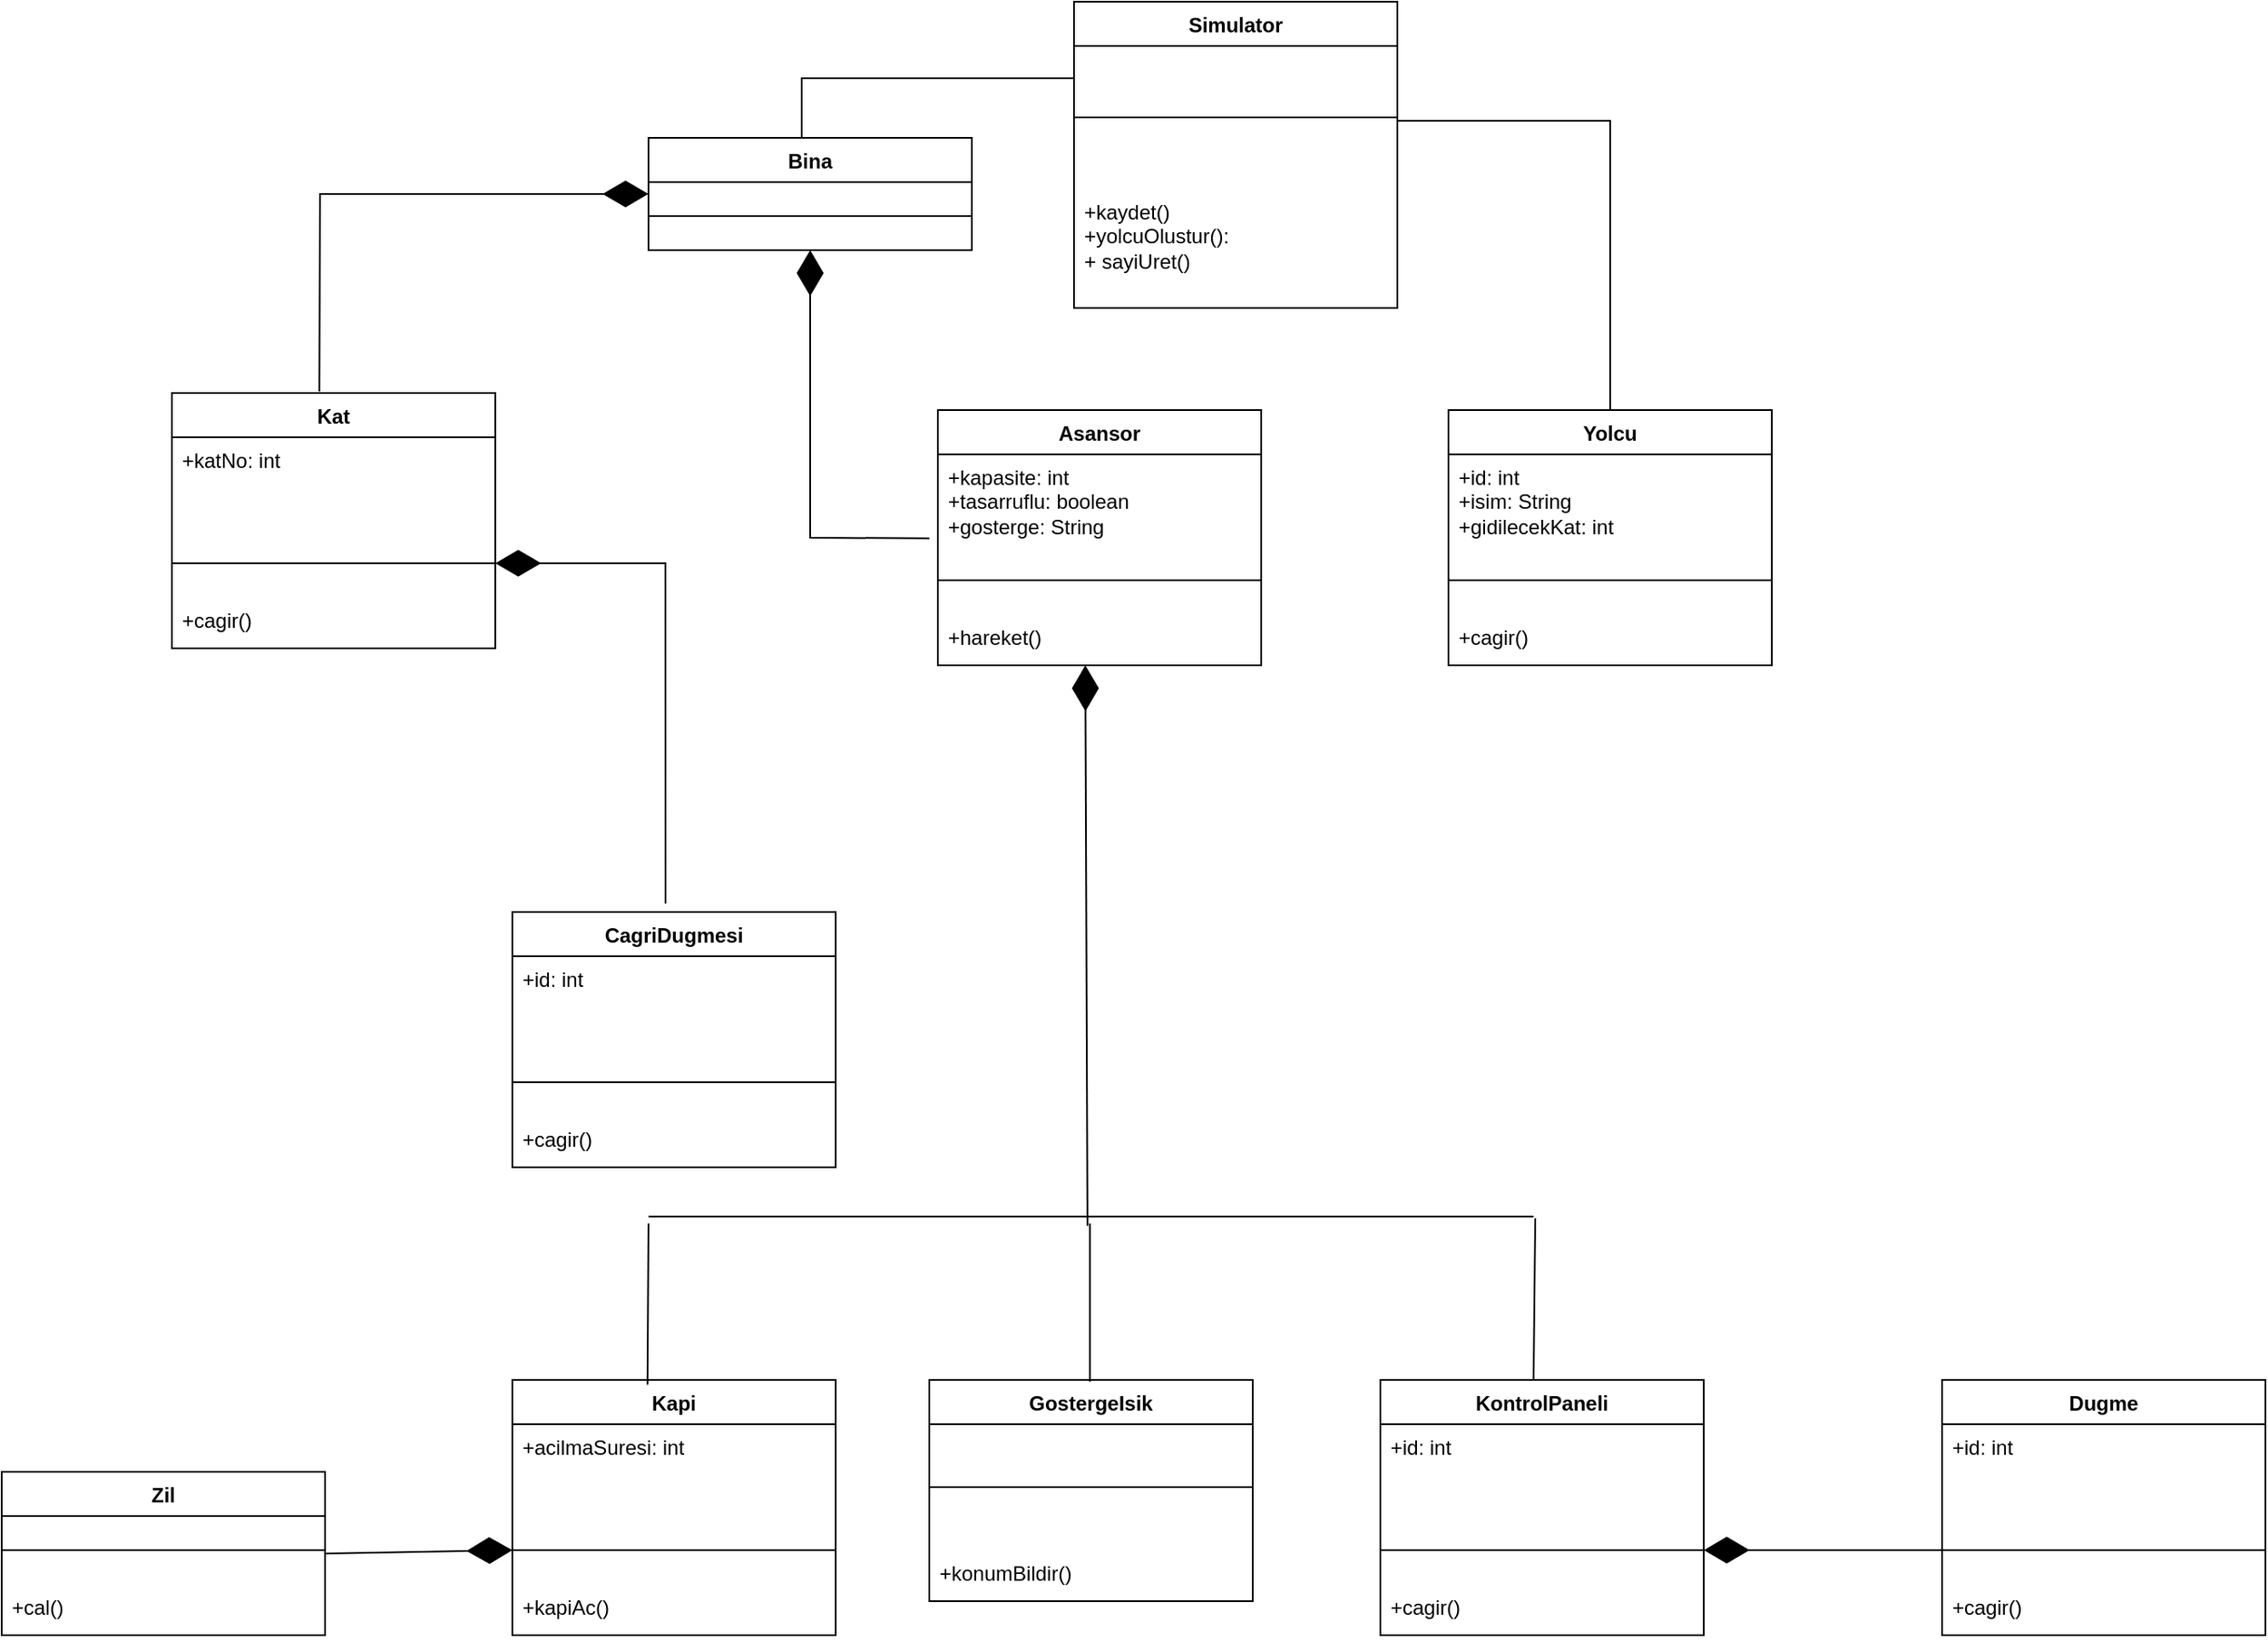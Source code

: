 <mxfile version="22.1.11" type="device">
  <diagram name="Sayfa -1" id="d7ZLVbs4wXVIBJlsOIpx">
    <mxGraphModel dx="2294" dy="780" grid="1" gridSize="10" guides="1" tooltips="1" connect="1" arrows="1" fold="1" page="1" pageScale="1" pageWidth="827" pageHeight="1169" math="0" shadow="0">
      <root>
        <mxCell id="0" />
        <mxCell id="1" parent="0" />
        <mxCell id="Z9O2fxxBsBre1a-Hpu4v-1" value="Simulator" style="swimlane;fontStyle=1;align=center;verticalAlign=top;childLayout=stackLayout;horizontal=1;startSize=26;horizontalStack=0;resizeParent=1;resizeParentMax=0;resizeLast=0;collapsible=1;marginBottom=0;whiteSpace=wrap;html=1;" vertex="1" parent="1">
          <mxGeometry x="340" y="50" width="190" height="180" as="geometry" />
        </mxCell>
        <mxCell id="Z9O2fxxBsBre1a-Hpu4v-3" value="" style="line;strokeWidth=1;fillColor=none;align=left;verticalAlign=middle;spacingTop=-1;spacingLeft=3;spacingRight=3;rotatable=0;labelPosition=right;points=[];portConstraint=eastwest;strokeColor=inherit;" vertex="1" parent="Z9O2fxxBsBre1a-Hpu4v-1">
          <mxGeometry y="26" width="190" height="84" as="geometry" />
        </mxCell>
        <mxCell id="Z9O2fxxBsBre1a-Hpu4v-4" value="+kaydet()&lt;br&gt;+yolcuOlustur():&lt;br&gt;+ sayiUret()" style="text;strokeColor=none;fillColor=none;align=left;verticalAlign=top;spacingLeft=4;spacingRight=4;overflow=hidden;rotatable=0;points=[[0,0.5],[1,0.5]];portConstraint=eastwest;whiteSpace=wrap;html=1;" vertex="1" parent="Z9O2fxxBsBre1a-Hpu4v-1">
          <mxGeometry y="110" width="190" height="70" as="geometry" />
        </mxCell>
        <mxCell id="Z9O2fxxBsBre1a-Hpu4v-5" value="Asansor" style="swimlane;fontStyle=1;align=center;verticalAlign=top;childLayout=stackLayout;horizontal=1;startSize=26;horizontalStack=0;resizeParent=1;resizeParentMax=0;resizeLast=0;collapsible=1;marginBottom=0;whiteSpace=wrap;html=1;" vertex="1" parent="1">
          <mxGeometry x="260" y="290" width="190" height="150" as="geometry" />
        </mxCell>
        <mxCell id="Z9O2fxxBsBre1a-Hpu4v-8" value="+kapasite: int&lt;br&gt;+tasarruflu: boolean&lt;br&gt;+gosterge: String" style="text;strokeColor=none;fillColor=none;align=left;verticalAlign=top;spacingLeft=4;spacingRight=4;overflow=hidden;rotatable=0;points=[[0,0.5],[1,0.5]];portConstraint=eastwest;whiteSpace=wrap;html=1;" vertex="1" parent="Z9O2fxxBsBre1a-Hpu4v-5">
          <mxGeometry y="26" width="190" height="54" as="geometry" />
        </mxCell>
        <mxCell id="Z9O2fxxBsBre1a-Hpu4v-6" value="" style="line;strokeWidth=1;fillColor=none;align=left;verticalAlign=middle;spacingTop=-1;spacingLeft=3;spacingRight=3;rotatable=0;labelPosition=right;points=[];portConstraint=eastwest;strokeColor=inherit;" vertex="1" parent="Z9O2fxxBsBre1a-Hpu4v-5">
          <mxGeometry y="80" width="190" height="40" as="geometry" />
        </mxCell>
        <mxCell id="Z9O2fxxBsBre1a-Hpu4v-7" value="+hareket()" style="text;strokeColor=none;fillColor=none;align=left;verticalAlign=top;spacingLeft=4;spacingRight=4;overflow=hidden;rotatable=0;points=[[0,0.5],[1,0.5]];portConstraint=eastwest;whiteSpace=wrap;html=1;" vertex="1" parent="Z9O2fxxBsBre1a-Hpu4v-5">
          <mxGeometry y="120" width="190" height="30" as="geometry" />
        </mxCell>
        <mxCell id="Z9O2fxxBsBre1a-Hpu4v-9" value="Yolcu" style="swimlane;fontStyle=1;align=center;verticalAlign=top;childLayout=stackLayout;horizontal=1;startSize=26;horizontalStack=0;resizeParent=1;resizeParentMax=0;resizeLast=0;collapsible=1;marginBottom=0;whiteSpace=wrap;html=1;" vertex="1" parent="1">
          <mxGeometry x="560" y="290" width="190" height="150" as="geometry" />
        </mxCell>
        <mxCell id="Z9O2fxxBsBre1a-Hpu4v-10" value="+id: int&lt;br&gt;+isim: String&lt;br&gt;+gidilecekKat: int" style="text;strokeColor=none;fillColor=none;align=left;verticalAlign=top;spacingLeft=4;spacingRight=4;overflow=hidden;rotatable=0;points=[[0,0.5],[1,0.5]];portConstraint=eastwest;whiteSpace=wrap;html=1;" vertex="1" parent="Z9O2fxxBsBre1a-Hpu4v-9">
          <mxGeometry y="26" width="190" height="54" as="geometry" />
        </mxCell>
        <mxCell id="Z9O2fxxBsBre1a-Hpu4v-11" value="" style="line;strokeWidth=1;fillColor=none;align=left;verticalAlign=middle;spacingTop=-1;spacingLeft=3;spacingRight=3;rotatable=0;labelPosition=right;points=[];portConstraint=eastwest;strokeColor=inherit;" vertex="1" parent="Z9O2fxxBsBre1a-Hpu4v-9">
          <mxGeometry y="80" width="190" height="40" as="geometry" />
        </mxCell>
        <mxCell id="Z9O2fxxBsBre1a-Hpu4v-12" value="+cagir()" style="text;strokeColor=none;fillColor=none;align=left;verticalAlign=top;spacingLeft=4;spacingRight=4;overflow=hidden;rotatable=0;points=[[0,0.5],[1,0.5]];portConstraint=eastwest;whiteSpace=wrap;html=1;" vertex="1" parent="Z9O2fxxBsBre1a-Hpu4v-9">
          <mxGeometry y="120" width="190" height="30" as="geometry" />
        </mxCell>
        <mxCell id="Z9O2fxxBsBre1a-Hpu4v-13" value="Bina" style="swimlane;fontStyle=1;align=center;verticalAlign=top;childLayout=stackLayout;horizontal=1;startSize=26;horizontalStack=0;resizeParent=1;resizeParentMax=0;resizeLast=0;collapsible=1;marginBottom=0;whiteSpace=wrap;html=1;" vertex="1" parent="1">
          <mxGeometry x="90" y="130" width="190" height="66" as="geometry" />
        </mxCell>
        <mxCell id="Z9O2fxxBsBre1a-Hpu4v-15" value="" style="line;strokeWidth=1;fillColor=none;align=left;verticalAlign=middle;spacingTop=-1;spacingLeft=3;spacingRight=3;rotatable=0;labelPosition=right;points=[];portConstraint=eastwest;strokeColor=inherit;" vertex="1" parent="Z9O2fxxBsBre1a-Hpu4v-13">
          <mxGeometry y="26" width="190" height="40" as="geometry" />
        </mxCell>
        <mxCell id="Z9O2fxxBsBre1a-Hpu4v-17" value="Kat" style="swimlane;fontStyle=1;align=center;verticalAlign=top;childLayout=stackLayout;horizontal=1;startSize=26;horizontalStack=0;resizeParent=1;resizeParentMax=0;resizeLast=0;collapsible=1;marginBottom=0;whiteSpace=wrap;html=1;" vertex="1" parent="1">
          <mxGeometry x="-190" y="280" width="190" height="150" as="geometry" />
        </mxCell>
        <mxCell id="Z9O2fxxBsBre1a-Hpu4v-18" value="+katNo: int" style="text;strokeColor=none;fillColor=none;align=left;verticalAlign=top;spacingLeft=4;spacingRight=4;overflow=hidden;rotatable=0;points=[[0,0.5],[1,0.5]];portConstraint=eastwest;whiteSpace=wrap;html=1;" vertex="1" parent="Z9O2fxxBsBre1a-Hpu4v-17">
          <mxGeometry y="26" width="190" height="54" as="geometry" />
        </mxCell>
        <mxCell id="Z9O2fxxBsBre1a-Hpu4v-19" value="" style="line;strokeWidth=1;fillColor=none;align=left;verticalAlign=middle;spacingTop=-1;spacingLeft=3;spacingRight=3;rotatable=0;labelPosition=right;points=[];portConstraint=eastwest;strokeColor=inherit;" vertex="1" parent="Z9O2fxxBsBre1a-Hpu4v-17">
          <mxGeometry y="80" width="190" height="40" as="geometry" />
        </mxCell>
        <mxCell id="Z9O2fxxBsBre1a-Hpu4v-20" value="+cagir()" style="text;strokeColor=none;fillColor=none;align=left;verticalAlign=top;spacingLeft=4;spacingRight=4;overflow=hidden;rotatable=0;points=[[0,0.5],[1,0.5]];portConstraint=eastwest;whiteSpace=wrap;html=1;" vertex="1" parent="Z9O2fxxBsBre1a-Hpu4v-17">
          <mxGeometry y="120" width="190" height="30" as="geometry" />
        </mxCell>
        <mxCell id="Z9O2fxxBsBre1a-Hpu4v-21" value="" style="endArrow=diamondThin;endFill=1;endSize=24;html=1;rounded=0;exitX=0.456;exitY=-0.006;exitDx=0;exitDy=0;exitPerimeter=0;entryX=0;entryY=0.5;entryDx=0;entryDy=0;" edge="1" parent="1" source="Z9O2fxxBsBre1a-Hpu4v-17" target="Z9O2fxxBsBre1a-Hpu4v-13">
          <mxGeometry width="160" relative="1" as="geometry">
            <mxPoint x="-100" y="270" as="sourcePoint" />
            <mxPoint x="60" y="270" as="targetPoint" />
            <Array as="points">
              <mxPoint x="-103" y="163" />
            </Array>
          </mxGeometry>
        </mxCell>
        <mxCell id="Z9O2fxxBsBre1a-Hpu4v-22" value="" style="endArrow=none;html=1;rounded=0;entryX=0;entryY=0.25;entryDx=0;entryDy=0;" edge="1" parent="1" target="Z9O2fxxBsBre1a-Hpu4v-1">
          <mxGeometry width="50" height="50" relative="1" as="geometry">
            <mxPoint x="180" y="130" as="sourcePoint" />
            <mxPoint x="230" y="80" as="targetPoint" />
            <Array as="points">
              <mxPoint x="180" y="95" />
            </Array>
          </mxGeometry>
        </mxCell>
        <mxCell id="Z9O2fxxBsBre1a-Hpu4v-24" value="" style="endArrow=none;html=1;rounded=0;entryX=0.5;entryY=0;entryDx=0;entryDy=0;" edge="1" parent="1" target="Z9O2fxxBsBre1a-Hpu4v-9">
          <mxGeometry width="50" height="50" relative="1" as="geometry">
            <mxPoint x="530" y="120" as="sourcePoint" />
            <mxPoint x="630" y="70" as="targetPoint" />
            <Array as="points">
              <mxPoint x="655" y="120" />
            </Array>
          </mxGeometry>
        </mxCell>
        <mxCell id="Z9O2fxxBsBre1a-Hpu4v-25" value="" style="endArrow=diamondThin;endFill=1;endSize=24;html=1;rounded=0;entryX=0.5;entryY=1;entryDx=0;entryDy=0;exitX=-0.026;exitY=0.915;exitDx=0;exitDy=0;exitPerimeter=0;" edge="1" parent="1" source="Z9O2fxxBsBre1a-Hpu4v-8" target="Z9O2fxxBsBre1a-Hpu4v-13">
          <mxGeometry width="160" relative="1" as="geometry">
            <mxPoint x="60" y="356" as="sourcePoint" />
            <mxPoint x="253" y="240" as="targetPoint" />
            <Array as="points">
              <mxPoint x="185" y="365" />
            </Array>
          </mxGeometry>
        </mxCell>
        <mxCell id="Z9O2fxxBsBre1a-Hpu4v-26" value="CagriDugmesi" style="swimlane;fontStyle=1;align=center;verticalAlign=top;childLayout=stackLayout;horizontal=1;startSize=26;horizontalStack=0;resizeParent=1;resizeParentMax=0;resizeLast=0;collapsible=1;marginBottom=0;whiteSpace=wrap;html=1;" vertex="1" parent="1">
          <mxGeometry x="10" y="585" width="190" height="150" as="geometry" />
        </mxCell>
        <mxCell id="Z9O2fxxBsBre1a-Hpu4v-27" value="+id: int&lt;br&gt;" style="text;strokeColor=none;fillColor=none;align=left;verticalAlign=top;spacingLeft=4;spacingRight=4;overflow=hidden;rotatable=0;points=[[0,0.5],[1,0.5]];portConstraint=eastwest;whiteSpace=wrap;html=1;" vertex="1" parent="Z9O2fxxBsBre1a-Hpu4v-26">
          <mxGeometry y="26" width="190" height="54" as="geometry" />
        </mxCell>
        <mxCell id="Z9O2fxxBsBre1a-Hpu4v-28" value="" style="line;strokeWidth=1;fillColor=none;align=left;verticalAlign=middle;spacingTop=-1;spacingLeft=3;spacingRight=3;rotatable=0;labelPosition=right;points=[];portConstraint=eastwest;strokeColor=inherit;" vertex="1" parent="Z9O2fxxBsBre1a-Hpu4v-26">
          <mxGeometry y="80" width="190" height="40" as="geometry" />
        </mxCell>
        <mxCell id="Z9O2fxxBsBre1a-Hpu4v-29" value="+cagir()" style="text;strokeColor=none;fillColor=none;align=left;verticalAlign=top;spacingLeft=4;spacingRight=4;overflow=hidden;rotatable=0;points=[[0,0.5],[1,0.5]];portConstraint=eastwest;whiteSpace=wrap;html=1;" vertex="1" parent="Z9O2fxxBsBre1a-Hpu4v-26">
          <mxGeometry y="120" width="190" height="30" as="geometry" />
        </mxCell>
        <mxCell id="Z9O2fxxBsBre1a-Hpu4v-30" value="" style="endArrow=diamondThin;endFill=1;endSize=24;html=1;rounded=0;entryX=1.053;entryY=1;entryDx=0;entryDy=0;entryPerimeter=0;" edge="1" parent="1">
          <mxGeometry width="160" relative="1" as="geometry">
            <mxPoint x="100" y="580" as="sourcePoint" />
            <mxPoint x="-6.395e-14" y="380" as="targetPoint" />
            <Array as="points">
              <mxPoint x="99.93" y="380" />
            </Array>
          </mxGeometry>
        </mxCell>
        <mxCell id="Z9O2fxxBsBre1a-Hpu4v-31" value="Kapi" style="swimlane;fontStyle=1;align=center;verticalAlign=top;childLayout=stackLayout;horizontal=1;startSize=26;horizontalStack=0;resizeParent=1;resizeParentMax=0;resizeLast=0;collapsible=1;marginBottom=0;whiteSpace=wrap;html=1;" vertex="1" parent="1">
          <mxGeometry x="10" y="860" width="190" height="150" as="geometry" />
        </mxCell>
        <mxCell id="Z9O2fxxBsBre1a-Hpu4v-32" value="+acilmaSuresi: int" style="text;strokeColor=none;fillColor=none;align=left;verticalAlign=top;spacingLeft=4;spacingRight=4;overflow=hidden;rotatable=0;points=[[0,0.5],[1,0.5]];portConstraint=eastwest;whiteSpace=wrap;html=1;" vertex="1" parent="Z9O2fxxBsBre1a-Hpu4v-31">
          <mxGeometry y="26" width="190" height="54" as="geometry" />
        </mxCell>
        <mxCell id="Z9O2fxxBsBre1a-Hpu4v-33" value="" style="line;strokeWidth=1;fillColor=none;align=left;verticalAlign=middle;spacingTop=-1;spacingLeft=3;spacingRight=3;rotatable=0;labelPosition=right;points=[];portConstraint=eastwest;strokeColor=inherit;" vertex="1" parent="Z9O2fxxBsBre1a-Hpu4v-31">
          <mxGeometry y="80" width="190" height="40" as="geometry" />
        </mxCell>
        <mxCell id="Z9O2fxxBsBre1a-Hpu4v-34" value="+kapiAc()" style="text;strokeColor=none;fillColor=none;align=left;verticalAlign=top;spacingLeft=4;spacingRight=4;overflow=hidden;rotatable=0;points=[[0,0.5],[1,0.5]];portConstraint=eastwest;whiteSpace=wrap;html=1;" vertex="1" parent="Z9O2fxxBsBre1a-Hpu4v-31">
          <mxGeometry y="120" width="190" height="30" as="geometry" />
        </mxCell>
        <mxCell id="Z9O2fxxBsBre1a-Hpu4v-35" value="GostergeIsik" style="swimlane;fontStyle=1;align=center;verticalAlign=top;childLayout=stackLayout;horizontal=1;startSize=26;horizontalStack=0;resizeParent=1;resizeParentMax=0;resizeLast=0;collapsible=1;marginBottom=0;whiteSpace=wrap;html=1;" vertex="1" parent="1">
          <mxGeometry x="255" y="860" width="190" height="130" as="geometry" />
        </mxCell>
        <mxCell id="Z9O2fxxBsBre1a-Hpu4v-37" value="" style="line;strokeWidth=1;fillColor=none;align=left;verticalAlign=middle;spacingTop=-1;spacingLeft=3;spacingRight=3;rotatable=0;labelPosition=right;points=[];portConstraint=eastwest;strokeColor=inherit;" vertex="1" parent="Z9O2fxxBsBre1a-Hpu4v-35">
          <mxGeometry y="26" width="190" height="74" as="geometry" />
        </mxCell>
        <mxCell id="Z9O2fxxBsBre1a-Hpu4v-38" value="+konumBildir()" style="text;strokeColor=none;fillColor=none;align=left;verticalAlign=top;spacingLeft=4;spacingRight=4;overflow=hidden;rotatable=0;points=[[0,0.5],[1,0.5]];portConstraint=eastwest;whiteSpace=wrap;html=1;" vertex="1" parent="Z9O2fxxBsBre1a-Hpu4v-35">
          <mxGeometry y="100" width="190" height="30" as="geometry" />
        </mxCell>
        <mxCell id="Z9O2fxxBsBre1a-Hpu4v-39" value="KontrolPaneli" style="swimlane;fontStyle=1;align=center;verticalAlign=top;childLayout=stackLayout;horizontal=1;startSize=26;horizontalStack=0;resizeParent=1;resizeParentMax=0;resizeLast=0;collapsible=1;marginBottom=0;whiteSpace=wrap;html=1;" vertex="1" parent="1">
          <mxGeometry x="520" y="860" width="190" height="150" as="geometry" />
        </mxCell>
        <mxCell id="Z9O2fxxBsBre1a-Hpu4v-40" value="+id: int&lt;br&gt;" style="text;strokeColor=none;fillColor=none;align=left;verticalAlign=top;spacingLeft=4;spacingRight=4;overflow=hidden;rotatable=0;points=[[0,0.5],[1,0.5]];portConstraint=eastwest;whiteSpace=wrap;html=1;" vertex="1" parent="Z9O2fxxBsBre1a-Hpu4v-39">
          <mxGeometry y="26" width="190" height="54" as="geometry" />
        </mxCell>
        <mxCell id="Z9O2fxxBsBre1a-Hpu4v-41" value="" style="line;strokeWidth=1;fillColor=none;align=left;verticalAlign=middle;spacingTop=-1;spacingLeft=3;spacingRight=3;rotatable=0;labelPosition=right;points=[];portConstraint=eastwest;strokeColor=inherit;" vertex="1" parent="Z9O2fxxBsBre1a-Hpu4v-39">
          <mxGeometry y="80" width="190" height="40" as="geometry" />
        </mxCell>
        <mxCell id="Z9O2fxxBsBre1a-Hpu4v-42" value="+cagir()" style="text;strokeColor=none;fillColor=none;align=left;verticalAlign=top;spacingLeft=4;spacingRight=4;overflow=hidden;rotatable=0;points=[[0,0.5],[1,0.5]];portConstraint=eastwest;whiteSpace=wrap;html=1;" vertex="1" parent="Z9O2fxxBsBre1a-Hpu4v-39">
          <mxGeometry y="120" width="190" height="30" as="geometry" />
        </mxCell>
        <mxCell id="Z9O2fxxBsBre1a-Hpu4v-45" value="" style="line;strokeWidth=1;fillColor=none;align=left;verticalAlign=middle;spacingTop=-1;spacingLeft=3;spacingRight=3;rotatable=0;labelPosition=right;points=[];portConstraint=eastwest;strokeColor=inherit;" vertex="1" parent="1">
          <mxGeometry x="90" y="760" width="520" height="8" as="geometry" />
        </mxCell>
        <mxCell id="Z9O2fxxBsBre1a-Hpu4v-49" value="" style="endArrow=none;html=1;rounded=0;exitX=0.418;exitY=0.018;exitDx=0;exitDy=0;exitPerimeter=0;" edge="1" parent="1" source="Z9O2fxxBsBre1a-Hpu4v-31">
          <mxGeometry width="50" height="50" relative="1" as="geometry">
            <mxPoint x="40" y="818" as="sourcePoint" />
            <mxPoint x="90" y="768" as="targetPoint" />
          </mxGeometry>
        </mxCell>
        <mxCell id="Z9O2fxxBsBre1a-Hpu4v-50" value="" style="endArrow=none;html=1;rounded=0;exitX=0.418;exitY=0.018;exitDx=0;exitDy=0;exitPerimeter=0;" edge="1" parent="1">
          <mxGeometry width="50" height="50" relative="1" as="geometry">
            <mxPoint x="349.33" y="861" as="sourcePoint" />
            <mxPoint x="349.33" y="768" as="targetPoint" />
          </mxGeometry>
        </mxCell>
        <mxCell id="Z9O2fxxBsBre1a-Hpu4v-51" value="" style="endArrow=none;html=1;rounded=0;exitX=0.418;exitY=0.018;exitDx=0;exitDy=0;exitPerimeter=0;" edge="1" parent="1">
          <mxGeometry width="50" height="50" relative="1" as="geometry">
            <mxPoint x="610" y="860" as="sourcePoint" />
            <mxPoint x="611" y="765" as="targetPoint" />
          </mxGeometry>
        </mxCell>
        <mxCell id="Z9O2fxxBsBre1a-Hpu4v-52" value="Dugme" style="swimlane;fontStyle=1;align=center;verticalAlign=top;childLayout=stackLayout;horizontal=1;startSize=26;horizontalStack=0;resizeParent=1;resizeParentMax=0;resizeLast=0;collapsible=1;marginBottom=0;whiteSpace=wrap;html=1;" vertex="1" parent="1">
          <mxGeometry x="850" y="860" width="190" height="150" as="geometry" />
        </mxCell>
        <mxCell id="Z9O2fxxBsBre1a-Hpu4v-53" value="+id: int&lt;br&gt;" style="text;strokeColor=none;fillColor=none;align=left;verticalAlign=top;spacingLeft=4;spacingRight=4;overflow=hidden;rotatable=0;points=[[0,0.5],[1,0.5]];portConstraint=eastwest;whiteSpace=wrap;html=1;" vertex="1" parent="Z9O2fxxBsBre1a-Hpu4v-52">
          <mxGeometry y="26" width="190" height="54" as="geometry" />
        </mxCell>
        <mxCell id="Z9O2fxxBsBre1a-Hpu4v-54" value="" style="line;strokeWidth=1;fillColor=none;align=left;verticalAlign=middle;spacingTop=-1;spacingLeft=3;spacingRight=3;rotatable=0;labelPosition=right;points=[];portConstraint=eastwest;strokeColor=inherit;" vertex="1" parent="Z9O2fxxBsBre1a-Hpu4v-52">
          <mxGeometry y="80" width="190" height="40" as="geometry" />
        </mxCell>
        <mxCell id="Z9O2fxxBsBre1a-Hpu4v-55" value="+cagir()" style="text;strokeColor=none;fillColor=none;align=left;verticalAlign=top;spacingLeft=4;spacingRight=4;overflow=hidden;rotatable=0;points=[[0,0.5],[1,0.5]];portConstraint=eastwest;whiteSpace=wrap;html=1;" vertex="1" parent="Z9O2fxxBsBre1a-Hpu4v-52">
          <mxGeometry y="120" width="190" height="30" as="geometry" />
        </mxCell>
        <mxCell id="Z9O2fxxBsBre1a-Hpu4v-56" value="" style="endArrow=diamondThin;endFill=1;endSize=24;html=1;rounded=0;exitX=0.032;exitY=0.5;exitDx=0;exitDy=0;exitPerimeter=0;" edge="1" parent="1" source="Z9O2fxxBsBre1a-Hpu4v-54">
          <mxGeometry width="160" relative="1" as="geometry">
            <mxPoint x="575" y="1060" as="sourcePoint" />
            <mxPoint x="710" y="960" as="targetPoint" />
          </mxGeometry>
        </mxCell>
        <mxCell id="Z9O2fxxBsBre1a-Hpu4v-57" value="" style="endArrow=diamondThin;endFill=1;endSize=24;html=1;rounded=0;exitX=0.496;exitY=1.167;exitDx=0;exitDy=0;exitPerimeter=0;entryX=0.456;entryY=1;entryDx=0;entryDy=0;entryPerimeter=0;" edge="1" parent="1" source="Z9O2fxxBsBre1a-Hpu4v-45" target="Z9O2fxxBsBre1a-Hpu4v-7">
          <mxGeometry width="160" relative="1" as="geometry">
            <mxPoint x="596" y="590" as="sourcePoint" />
            <mxPoint x="450" y="590" as="targetPoint" />
          </mxGeometry>
        </mxCell>
        <mxCell id="Z9O2fxxBsBre1a-Hpu4v-58" value="Zil" style="swimlane;fontStyle=1;align=center;verticalAlign=top;childLayout=stackLayout;horizontal=1;startSize=26;horizontalStack=0;resizeParent=1;resizeParentMax=0;resizeLast=0;collapsible=1;marginBottom=0;whiteSpace=wrap;html=1;" vertex="1" parent="1">
          <mxGeometry x="-290" y="914" width="190" height="96" as="geometry" />
        </mxCell>
        <mxCell id="Z9O2fxxBsBre1a-Hpu4v-60" value="" style="line;strokeWidth=1;fillColor=none;align=left;verticalAlign=middle;spacingTop=-1;spacingLeft=3;spacingRight=3;rotatable=0;labelPosition=right;points=[];portConstraint=eastwest;strokeColor=inherit;" vertex="1" parent="Z9O2fxxBsBre1a-Hpu4v-58">
          <mxGeometry y="26" width="190" height="40" as="geometry" />
        </mxCell>
        <mxCell id="Z9O2fxxBsBre1a-Hpu4v-61" value="+cal()" style="text;strokeColor=none;fillColor=none;align=left;verticalAlign=top;spacingLeft=4;spacingRight=4;overflow=hidden;rotatable=0;points=[[0,0.5],[1,0.5]];portConstraint=eastwest;whiteSpace=wrap;html=1;" vertex="1" parent="Z9O2fxxBsBre1a-Hpu4v-58">
          <mxGeometry y="66" width="190" height="30" as="geometry" />
        </mxCell>
        <mxCell id="Z9O2fxxBsBre1a-Hpu4v-62" value="" style="endArrow=diamondThin;endFill=1;endSize=24;html=1;rounded=0;exitX=1;exitY=0.5;exitDx=0;exitDy=0;" edge="1" parent="1" source="Z9O2fxxBsBre1a-Hpu4v-58">
          <mxGeometry width="160" relative="1" as="geometry">
            <mxPoint x="-150" y="960" as="sourcePoint" />
            <mxPoint x="10" y="960" as="targetPoint" />
          </mxGeometry>
        </mxCell>
      </root>
    </mxGraphModel>
  </diagram>
</mxfile>
